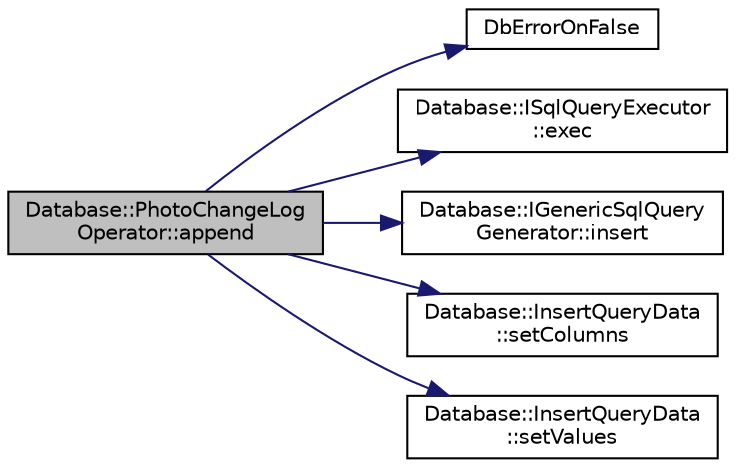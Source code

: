 digraph "Database::PhotoChangeLogOperator::append"
{
 // LATEX_PDF_SIZE
  edge [fontname="Helvetica",fontsize="10",labelfontname="Helvetica",labelfontsize="10"];
  node [fontname="Helvetica",fontsize="10",shape=record];
  rankdir="LR";
  Node1 [label="Database::PhotoChangeLog\lOperator::append",height=0.2,width=0.4,color="black", fillcolor="grey75", style="filled", fontcolor="black",tooltip=" "];
  Node1 -> Node2 [color="midnightblue",fontsize="10",style="solid",fontname="Helvetica"];
  Node2 [label="DbErrorOnFalse",height=0.2,width=0.4,color="black", fillcolor="white", style="filled",URL="$ibackend_8hpp.html#ac6fb985b87586bc7d7e15bfbef46f893",tooltip=" "];
  Node1 -> Node3 [color="midnightblue",fontsize="10",style="solid",fontname="Helvetica"];
  Node3 [label="Database::ISqlQueryExecutor\l::exec",height=0.2,width=0.4,color="black", fillcolor="white", style="filled",URL="$struct_database_1_1_i_sql_query_executor.html#acfcd209fa4cb62eb1c1f99bbdd653131",tooltip=" "];
  Node1 -> Node4 [color="midnightblue",fontsize="10",style="solid",fontname="Helvetica"];
  Node4 [label="Database::IGenericSqlQuery\lGenerator::insert",height=0.2,width=0.4,color="black", fillcolor="white", style="filled",URL="$struct_database_1_1_i_generic_sql_query_generator.html#a30ba93170abc64272718a5fc335b4d7a",tooltip=" "];
  Node1 -> Node5 [color="midnightblue",fontsize="10",style="solid",fontname="Helvetica"];
  Node5 [label="Database::InsertQueryData\l::setColumns",height=0.2,width=0.4,color="black", fillcolor="white", style="filled",URL="$class_database_1_1_insert_query_data.html#ad5559c694413325527ab752c01dd1ca8",tooltip=" "];
  Node1 -> Node6 [color="midnightblue",fontsize="10",style="solid",fontname="Helvetica"];
  Node6 [label="Database::InsertQueryData\l::setValues",height=0.2,width=0.4,color="black", fillcolor="white", style="filled",URL="$class_database_1_1_insert_query_data.html#a5140196bba75c14512d5f967bd6ee152",tooltip=" "];
}
